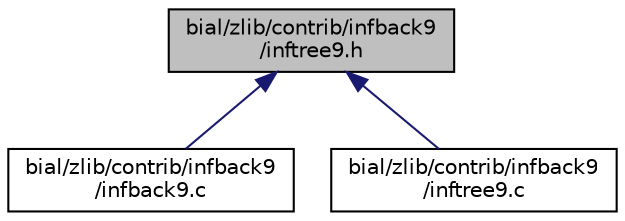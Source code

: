 digraph "bial/zlib/contrib/infback9/inftree9.h"
{
  edge [fontname="Helvetica",fontsize="10",labelfontname="Helvetica",labelfontsize="10"];
  node [fontname="Helvetica",fontsize="10",shape=record];
  Node1 [label="bial/zlib/contrib/infback9\l/inftree9.h",height=0.2,width=0.4,color="black", fillcolor="grey75", style="filled", fontcolor="black"];
  Node1 -> Node2 [dir="back",color="midnightblue",fontsize="10",style="solid",fontname="Helvetica"];
  Node2 [label="bial/zlib/contrib/infback9\l/infback9.c",height=0.2,width=0.4,color="black", fillcolor="white", style="filled",URL="$infback9_8c.html"];
  Node1 -> Node3 [dir="back",color="midnightblue",fontsize="10",style="solid",fontname="Helvetica"];
  Node3 [label="bial/zlib/contrib/infback9\l/inftree9.c",height=0.2,width=0.4,color="black", fillcolor="white", style="filled",URL="$inftree9_8c.html"];
}
